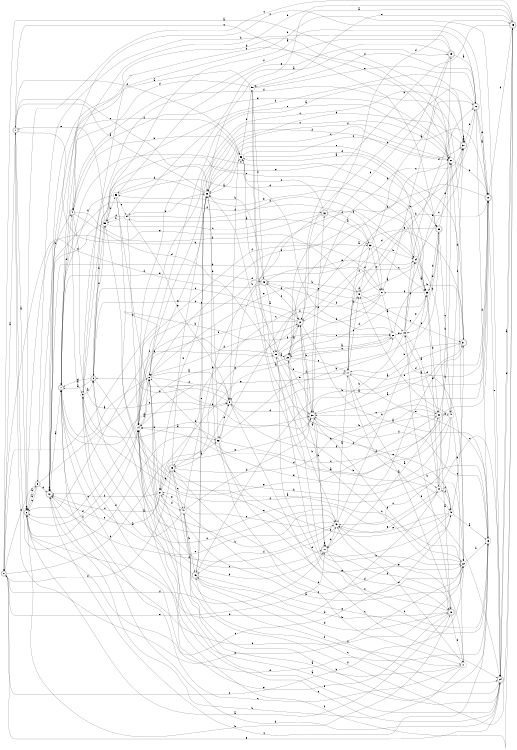 digraph n45_4 {
__start0 [label="" shape="none"];

rankdir=LR;
size="8,5";

s0 [style="rounded,filled", color="black", fillcolor="white" shape="doublecircle", label="0"];
s1 [style="rounded,filled", color="black", fillcolor="white" shape="doublecircle", label="1"];
s2 [style="rounded,filled", color="black", fillcolor="white" shape="doublecircle", label="2"];
s3 [style="rounded,filled", color="black", fillcolor="white" shape="doublecircle", label="3"];
s4 [style="rounded,filled", color="black", fillcolor="white" shape="doublecircle", label="4"];
s5 [style="filled", color="black", fillcolor="white" shape="circle", label="5"];
s6 [style="rounded,filled", color="black", fillcolor="white" shape="doublecircle", label="6"];
s7 [style="rounded,filled", color="black", fillcolor="white" shape="doublecircle", label="7"];
s8 [style="filled", color="black", fillcolor="white" shape="circle", label="8"];
s9 [style="rounded,filled", color="black", fillcolor="white" shape="doublecircle", label="9"];
s10 [style="rounded,filled", color="black", fillcolor="white" shape="doublecircle", label="10"];
s11 [style="rounded,filled", color="black", fillcolor="white" shape="doublecircle", label="11"];
s12 [style="rounded,filled", color="black", fillcolor="white" shape="doublecircle", label="12"];
s13 [style="filled", color="black", fillcolor="white" shape="circle", label="13"];
s14 [style="filled", color="black", fillcolor="white" shape="circle", label="14"];
s15 [style="rounded,filled", color="black", fillcolor="white" shape="doublecircle", label="15"];
s16 [style="rounded,filled", color="black", fillcolor="white" shape="doublecircle", label="16"];
s17 [style="filled", color="black", fillcolor="white" shape="circle", label="17"];
s18 [style="rounded,filled", color="black", fillcolor="white" shape="doublecircle", label="18"];
s19 [style="filled", color="black", fillcolor="white" shape="circle", label="19"];
s20 [style="filled", color="black", fillcolor="white" shape="circle", label="20"];
s21 [style="filled", color="black", fillcolor="white" shape="circle", label="21"];
s22 [style="filled", color="black", fillcolor="white" shape="circle", label="22"];
s23 [style="rounded,filled", color="black", fillcolor="white" shape="doublecircle", label="23"];
s24 [style="rounded,filled", color="black", fillcolor="white" shape="doublecircle", label="24"];
s25 [style="rounded,filled", color="black", fillcolor="white" shape="doublecircle", label="25"];
s26 [style="filled", color="black", fillcolor="white" shape="circle", label="26"];
s27 [style="filled", color="black", fillcolor="white" shape="circle", label="27"];
s28 [style="filled", color="black", fillcolor="white" shape="circle", label="28"];
s29 [style="rounded,filled", color="black", fillcolor="white" shape="doublecircle", label="29"];
s30 [style="rounded,filled", color="black", fillcolor="white" shape="doublecircle", label="30"];
s31 [style="rounded,filled", color="black", fillcolor="white" shape="doublecircle", label="31"];
s32 [style="rounded,filled", color="black", fillcolor="white" shape="doublecircle", label="32"];
s33 [style="filled", color="black", fillcolor="white" shape="circle", label="33"];
s34 [style="filled", color="black", fillcolor="white" shape="circle", label="34"];
s35 [style="filled", color="black", fillcolor="white" shape="circle", label="35"];
s36 [style="filled", color="black", fillcolor="white" shape="circle", label="36"];
s37 [style="rounded,filled", color="black", fillcolor="white" shape="doublecircle", label="37"];
s38 [style="rounded,filled", color="black", fillcolor="white" shape="doublecircle", label="38"];
s39 [style="filled", color="black", fillcolor="white" shape="circle", label="39"];
s40 [style="filled", color="black", fillcolor="white" shape="circle", label="40"];
s41 [style="filled", color="black", fillcolor="white" shape="circle", label="41"];
s42 [style="rounded,filled", color="black", fillcolor="white" shape="doublecircle", label="42"];
s43 [style="filled", color="black", fillcolor="white" shape="circle", label="43"];
s44 [style="filled", color="black", fillcolor="white" shape="circle", label="44"];
s45 [style="filled", color="black", fillcolor="white" shape="circle", label="45"];
s46 [style="rounded,filled", color="black", fillcolor="white" shape="doublecircle", label="46"];
s47 [style="filled", color="black", fillcolor="white" shape="circle", label="47"];
s48 [style="filled", color="black", fillcolor="white" shape="circle", label="48"];
s49 [style="rounded,filled", color="black", fillcolor="white" shape="doublecircle", label="49"];
s50 [style="filled", color="black", fillcolor="white" shape="circle", label="50"];
s51 [style="filled", color="black", fillcolor="white" shape="circle", label="51"];
s52 [style="filled", color="black", fillcolor="white" shape="circle", label="52"];
s53 [style="filled", color="black", fillcolor="white" shape="circle", label="53"];
s54 [style="filled", color="black", fillcolor="white" shape="circle", label="54"];
s55 [style="filled", color="black", fillcolor="white" shape="circle", label="55"];
s0 -> s1 [label="a"];
s0 -> s28 [label="b"];
s0 -> s22 [label="c"];
s0 -> s52 [label="d"];
s0 -> s11 [label="e"];
s0 -> s11 [label="f"];
s1 -> s2 [label="a"];
s1 -> s51 [label="b"];
s1 -> s38 [label="c"];
s1 -> s52 [label="d"];
s1 -> s26 [label="e"];
s1 -> s36 [label="f"];
s2 -> s3 [label="a"];
s2 -> s18 [label="b"];
s2 -> s45 [label="c"];
s2 -> s14 [label="d"];
s2 -> s2 [label="e"];
s2 -> s14 [label="f"];
s3 -> s2 [label="a"];
s3 -> s4 [label="b"];
s3 -> s2 [label="c"];
s3 -> s42 [label="d"];
s3 -> s0 [label="e"];
s3 -> s39 [label="f"];
s4 -> s5 [label="a"];
s4 -> s25 [label="b"];
s4 -> s9 [label="c"];
s4 -> s39 [label="d"];
s4 -> s21 [label="e"];
s4 -> s48 [label="f"];
s5 -> s6 [label="a"];
s5 -> s24 [label="b"];
s5 -> s43 [label="c"];
s5 -> s30 [label="d"];
s5 -> s34 [label="e"];
s5 -> s22 [label="f"];
s6 -> s7 [label="a"];
s6 -> s55 [label="b"];
s6 -> s12 [label="c"];
s6 -> s7 [label="d"];
s6 -> s20 [label="e"];
s6 -> s37 [label="f"];
s7 -> s8 [label="a"];
s7 -> s4 [label="b"];
s7 -> s43 [label="c"];
s7 -> s9 [label="d"];
s7 -> s49 [label="e"];
s7 -> s35 [label="f"];
s8 -> s9 [label="a"];
s8 -> s27 [label="b"];
s8 -> s2 [label="c"];
s8 -> s12 [label="d"];
s8 -> s26 [label="e"];
s8 -> s9 [label="f"];
s9 -> s10 [label="a"];
s9 -> s6 [label="b"];
s9 -> s24 [label="c"];
s9 -> s30 [label="d"];
s9 -> s54 [label="e"];
s9 -> s36 [label="f"];
s10 -> s11 [label="a"];
s10 -> s17 [label="b"];
s10 -> s7 [label="c"];
s10 -> s29 [label="d"];
s10 -> s24 [label="e"];
s10 -> s26 [label="f"];
s11 -> s12 [label="a"];
s11 -> s14 [label="b"];
s11 -> s13 [label="c"];
s11 -> s43 [label="d"];
s11 -> s11 [label="e"];
s11 -> s18 [label="f"];
s12 -> s13 [label="a"];
s12 -> s30 [label="b"];
s12 -> s6 [label="c"];
s12 -> s49 [label="d"];
s12 -> s23 [label="e"];
s12 -> s14 [label="f"];
s13 -> s14 [label="a"];
s13 -> s55 [label="b"];
s13 -> s42 [label="c"];
s13 -> s7 [label="d"];
s13 -> s17 [label="e"];
s13 -> s30 [label="f"];
s14 -> s15 [label="a"];
s14 -> s43 [label="b"];
s14 -> s11 [label="c"];
s14 -> s8 [label="d"];
s14 -> s24 [label="e"];
s14 -> s33 [label="f"];
s15 -> s16 [label="a"];
s15 -> s3 [label="b"];
s15 -> s51 [label="c"];
s15 -> s29 [label="d"];
s15 -> s53 [label="e"];
s15 -> s5 [label="f"];
s16 -> s10 [label="a"];
s16 -> s17 [label="b"];
s16 -> s12 [label="c"];
s16 -> s13 [label="d"];
s16 -> s10 [label="e"];
s16 -> s50 [label="f"];
s17 -> s18 [label="a"];
s17 -> s48 [label="b"];
s17 -> s48 [label="c"];
s17 -> s10 [label="d"];
s17 -> s14 [label="e"];
s17 -> s24 [label="f"];
s18 -> s2 [label="a"];
s18 -> s19 [label="b"];
s18 -> s39 [label="c"];
s18 -> s46 [label="d"];
s18 -> s5 [label="e"];
s18 -> s41 [label="f"];
s19 -> s20 [label="a"];
s19 -> s30 [label="b"];
s19 -> s34 [label="c"];
s19 -> s16 [label="d"];
s19 -> s35 [label="e"];
s19 -> s37 [label="f"];
s20 -> s18 [label="a"];
s20 -> s21 [label="b"];
s20 -> s30 [label="c"];
s20 -> s8 [label="d"];
s20 -> s40 [label="e"];
s20 -> s9 [label="f"];
s21 -> s0 [label="a"];
s21 -> s10 [label="b"];
s21 -> s8 [label="c"];
s21 -> s22 [label="d"];
s21 -> s54 [label="e"];
s21 -> s9 [label="f"];
s22 -> s8 [label="a"];
s22 -> s13 [label="b"];
s22 -> s12 [label="c"];
s22 -> s23 [label="d"];
s22 -> s1 [label="e"];
s22 -> s30 [label="f"];
s23 -> s9 [label="a"];
s23 -> s24 [label="b"];
s23 -> s47 [label="c"];
s23 -> s21 [label="d"];
s23 -> s10 [label="e"];
s23 -> s0 [label="f"];
s24 -> s25 [label="a"];
s24 -> s7 [label="b"];
s24 -> s46 [label="c"];
s24 -> s25 [label="d"];
s24 -> s0 [label="e"];
s24 -> s8 [label="f"];
s25 -> s26 [label="a"];
s25 -> s12 [label="b"];
s25 -> s2 [label="c"];
s25 -> s10 [label="d"];
s25 -> s50 [label="e"];
s25 -> s14 [label="f"];
s26 -> s1 [label="a"];
s26 -> s27 [label="b"];
s26 -> s21 [label="c"];
s26 -> s52 [label="d"];
s26 -> s46 [label="e"];
s26 -> s55 [label="f"];
s27 -> s28 [label="a"];
s27 -> s23 [label="b"];
s27 -> s42 [label="c"];
s27 -> s47 [label="d"];
s27 -> s42 [label="e"];
s27 -> s42 [label="f"];
s28 -> s29 [label="a"];
s28 -> s31 [label="b"];
s28 -> s29 [label="c"];
s28 -> s22 [label="d"];
s28 -> s19 [label="e"];
s28 -> s36 [label="f"];
s29 -> s12 [label="a"];
s29 -> s22 [label="b"];
s29 -> s17 [label="c"];
s29 -> s14 [label="d"];
s29 -> s30 [label="e"];
s29 -> s35 [label="f"];
s30 -> s31 [label="a"];
s30 -> s11 [label="b"];
s30 -> s32 [label="c"];
s30 -> s44 [label="d"];
s30 -> s27 [label="e"];
s30 -> s37 [label="f"];
s31 -> s30 [label="a"];
s31 -> s17 [label="b"];
s31 -> s26 [label="c"];
s31 -> s12 [label="d"];
s31 -> s11 [label="e"];
s31 -> s4 [label="f"];
s32 -> s33 [label="a"];
s32 -> s47 [label="b"];
s32 -> s36 [label="c"];
s32 -> s25 [label="d"];
s32 -> s0 [label="e"];
s32 -> s51 [label="f"];
s33 -> s16 [label="a"];
s33 -> s34 [label="b"];
s33 -> s35 [label="c"];
s33 -> s14 [label="d"];
s33 -> s51 [label="e"];
s33 -> s42 [label="f"];
s34 -> s35 [label="a"];
s34 -> s40 [label="b"];
s34 -> s37 [label="c"];
s34 -> s8 [label="d"];
s34 -> s53 [label="e"];
s34 -> s12 [label="f"];
s35 -> s36 [label="a"];
s35 -> s38 [label="b"];
s35 -> s43 [label="c"];
s35 -> s20 [label="d"];
s35 -> s44 [label="e"];
s35 -> s51 [label="f"];
s36 -> s26 [label="a"];
s36 -> s4 [label="b"];
s36 -> s37 [label="c"];
s36 -> s38 [label="d"];
s36 -> s50 [label="e"];
s36 -> s17 [label="f"];
s37 -> s8 [label="a"];
s37 -> s16 [label="b"];
s37 -> s14 [label="c"];
s37 -> s26 [label="d"];
s37 -> s37 [label="e"];
s37 -> s37 [label="f"];
s38 -> s39 [label="a"];
s38 -> s9 [label="b"];
s38 -> s40 [label="c"];
s38 -> s35 [label="d"];
s38 -> s21 [label="e"];
s38 -> s19 [label="f"];
s39 -> s29 [label="a"];
s39 -> s20 [label="b"];
s39 -> s2 [label="c"];
s39 -> s18 [label="d"];
s39 -> s28 [label="e"];
s39 -> s12 [label="f"];
s40 -> s26 [label="a"];
s40 -> s41 [label="b"];
s40 -> s43 [label="c"];
s40 -> s48 [label="d"];
s40 -> s14 [label="e"];
s40 -> s37 [label="f"];
s41 -> s27 [label="a"];
s41 -> s42 [label="b"];
s41 -> s7 [label="c"];
s41 -> s43 [label="d"];
s41 -> s43 [label="e"];
s41 -> s47 [label="f"];
s42 -> s7 [label="a"];
s42 -> s21 [label="b"];
s42 -> s21 [label="c"];
s42 -> s42 [label="d"];
s42 -> s22 [label="e"];
s42 -> s36 [label="f"];
s43 -> s17 [label="a"];
s43 -> s29 [label="b"];
s43 -> s27 [label="c"];
s43 -> s42 [label="d"];
s43 -> s44 [label="e"];
s43 -> s46 [label="f"];
s44 -> s19 [label="a"];
s44 -> s15 [label="b"];
s44 -> s24 [label="c"];
s44 -> s2 [label="d"];
s44 -> s6 [label="e"];
s44 -> s45 [label="f"];
s45 -> s13 [label="a"];
s45 -> s26 [label="b"];
s45 -> s31 [label="c"];
s45 -> s23 [label="d"];
s45 -> s43 [label="e"];
s45 -> s44 [label="f"];
s46 -> s6 [label="a"];
s46 -> s10 [label="b"];
s46 -> s26 [label="c"];
s46 -> s18 [label="d"];
s46 -> s13 [label="e"];
s46 -> s24 [label="f"];
s47 -> s5 [label="a"];
s47 -> s46 [label="b"];
s47 -> s45 [label="c"];
s47 -> s30 [label="d"];
s47 -> s27 [label="e"];
s47 -> s25 [label="f"];
s48 -> s34 [label="a"];
s48 -> s49 [label="b"];
s48 -> s31 [label="c"];
s48 -> s48 [label="d"];
s48 -> s21 [label="e"];
s48 -> s33 [label="f"];
s49 -> s39 [label="a"];
s49 -> s26 [label="b"];
s49 -> s12 [label="c"];
s49 -> s2 [label="d"];
s49 -> s34 [label="e"];
s49 -> s19 [label="f"];
s50 -> s7 [label="a"];
s50 -> s45 [label="b"];
s50 -> s45 [label="c"];
s50 -> s4 [label="d"];
s50 -> s16 [label="e"];
s50 -> s49 [label="f"];
s51 -> s28 [label="a"];
s51 -> s42 [label="b"];
s51 -> s23 [label="c"];
s51 -> s29 [label="d"];
s51 -> s8 [label="e"];
s51 -> s52 [label="f"];
s52 -> s14 [label="a"];
s52 -> s41 [label="b"];
s52 -> s20 [label="c"];
s52 -> s9 [label="d"];
s52 -> s22 [label="e"];
s52 -> s28 [label="f"];
s53 -> s22 [label="a"];
s53 -> s30 [label="b"];
s53 -> s54 [label="c"];
s53 -> s35 [label="d"];
s53 -> s38 [label="e"];
s53 -> s7 [label="f"];
s54 -> s33 [label="a"];
s54 -> s55 [label="b"];
s54 -> s55 [label="c"];
s54 -> s14 [label="d"];
s54 -> s26 [label="e"];
s54 -> s34 [label="f"];
s55 -> s16 [label="a"];
s55 -> s53 [label="b"];
s55 -> s32 [label="c"];
s55 -> s42 [label="d"];
s55 -> s1 [label="e"];
s55 -> s6 [label="f"];

}